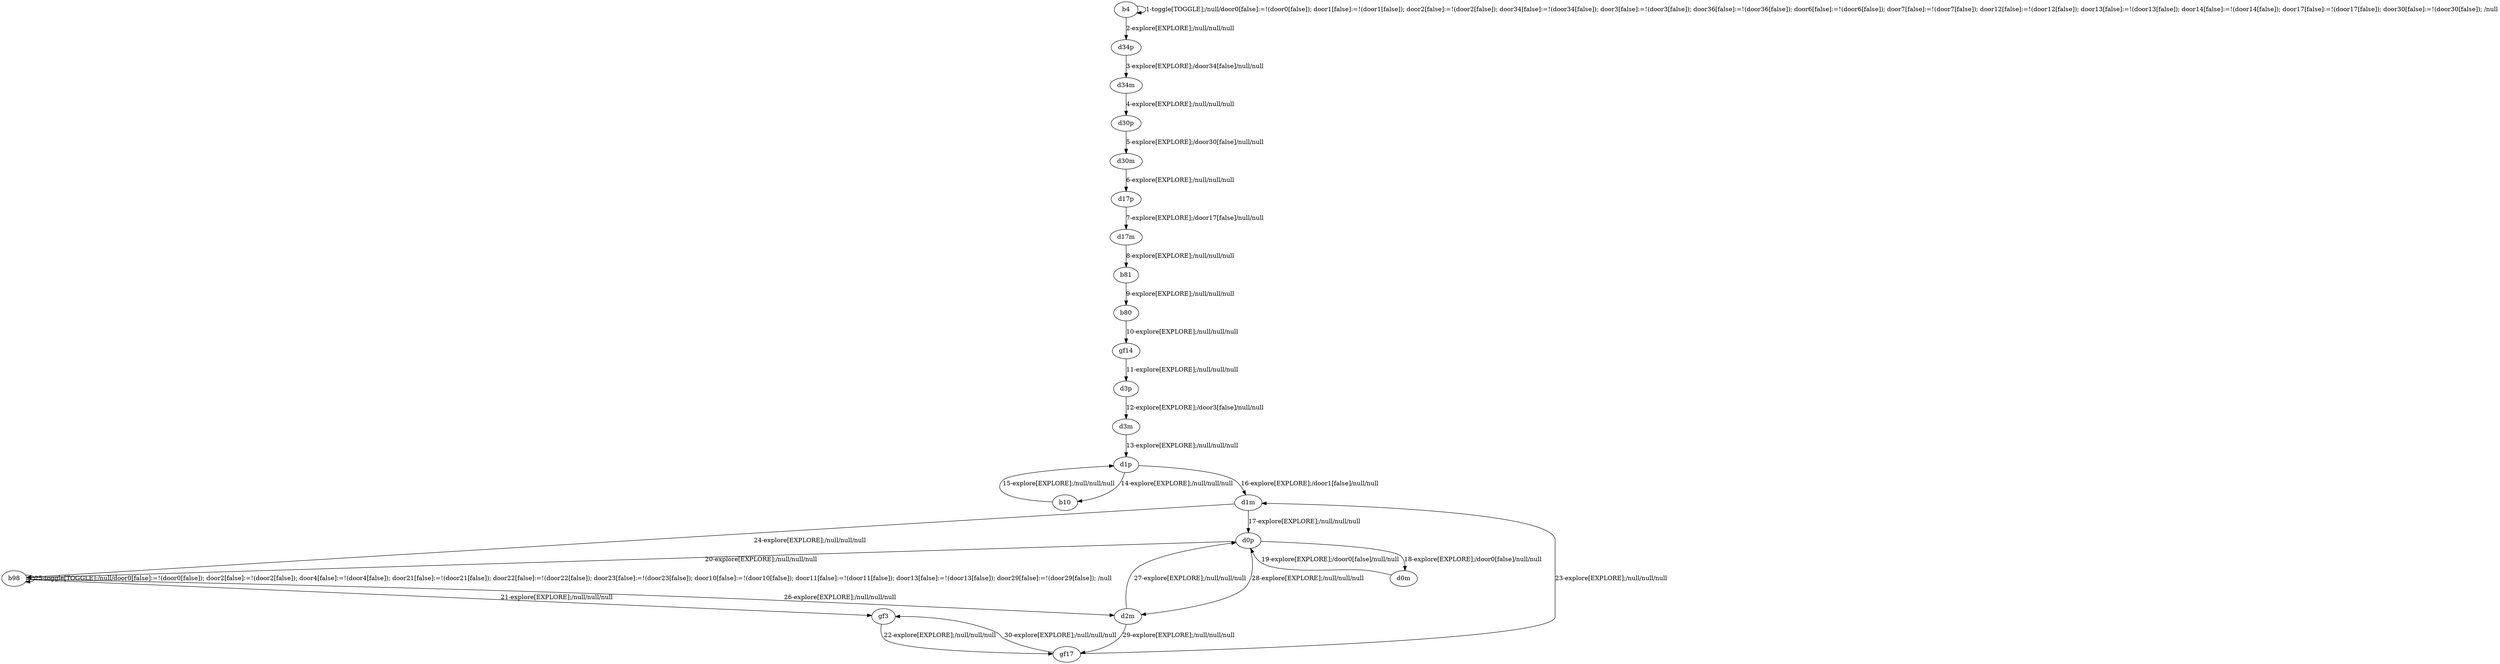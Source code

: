 # Total number of goals covered by this test: 1
# gf17 --> gf3

digraph g {
"b4" -> "b4" [label = "1-toggle[TOGGLE];/null/door0[false]:=!(door0[false]); door1[false]:=!(door1[false]); door2[false]:=!(door2[false]); door34[false]:=!(door34[false]); door3[false]:=!(door3[false]); door36[false]:=!(door36[false]); door6[false]:=!(door6[false]); door7[false]:=!(door7[false]); door12[false]:=!(door12[false]); door13[false]:=!(door13[false]); door14[false]:=!(door14[false]); door17[false]:=!(door17[false]); door30[false]:=!(door30[false]); /null"];
"b4" -> "d34p" [label = "2-explore[EXPLORE];/null/null/null"];
"d34p" -> "d34m" [label = "3-explore[EXPLORE];/door34[false]/null/null"];
"d34m" -> "d30p" [label = "4-explore[EXPLORE];/null/null/null"];
"d30p" -> "d30m" [label = "5-explore[EXPLORE];/door30[false]/null/null"];
"d30m" -> "d17p" [label = "6-explore[EXPLORE];/null/null/null"];
"d17p" -> "d17m" [label = "7-explore[EXPLORE];/door17[false]/null/null"];
"d17m" -> "b81" [label = "8-explore[EXPLORE];/null/null/null"];
"b81" -> "b80" [label = "9-explore[EXPLORE];/null/null/null"];
"b80" -> "gf14" [label = "10-explore[EXPLORE];/null/null/null"];
"gf14" -> "d3p" [label = "11-explore[EXPLORE];/null/null/null"];
"d3p" -> "d3m" [label = "12-explore[EXPLORE];/door3[false]/null/null"];
"d3m" -> "d1p" [label = "13-explore[EXPLORE];/null/null/null"];
"d1p" -> "b10" [label = "14-explore[EXPLORE];/null/null/null"];
"b10" -> "d1p" [label = "15-explore[EXPLORE];/null/null/null"];
"d1p" -> "d1m" [label = "16-explore[EXPLORE];/door1[false]/null/null"];
"d1m" -> "d0p" [label = "17-explore[EXPLORE];/null/null/null"];
"d0p" -> "d0m" [label = "18-explore[EXPLORE];/door0[false]/null/null"];
"d0m" -> "d0p" [label = "19-explore[EXPLORE];/door0[false]/null/null"];
"d0p" -> "b98" [label = "20-explore[EXPLORE];/null/null/null"];
"b98" -> "gf3" [label = "21-explore[EXPLORE];/null/null/null"];
"gf3" -> "gf17" [label = "22-explore[EXPLORE];/null/null/null"];
"gf17" -> "d1m" [label = "23-explore[EXPLORE];/null/null/null"];
"d1m" -> "b98" [label = "24-explore[EXPLORE];/null/null/null"];
"b98" -> "b98" [label = "25-toggle[TOGGLE];/null/door0[false]:=!(door0[false]); door2[false]:=!(door2[false]); door4[false]:=!(door4[false]); door21[false]:=!(door21[false]); door22[false]:=!(door22[false]); door23[false]:=!(door23[false]); door10[false]:=!(door10[false]); door11[false]:=!(door11[false]); door13[false]:=!(door13[false]); door29[false]:=!(door29[false]); /null"];
"b98" -> "d2m" [label = "26-explore[EXPLORE];/null/null/null"];
"d2m" -> "d0p" [label = "27-explore[EXPLORE];/null/null/null"];
"d0p" -> "d2m" [label = "28-explore[EXPLORE];/null/null/null"];
"d2m" -> "gf17" [label = "29-explore[EXPLORE];/null/null/null"];
"gf17" -> "gf3" [label = "30-explore[EXPLORE];/null/null/null"];
}